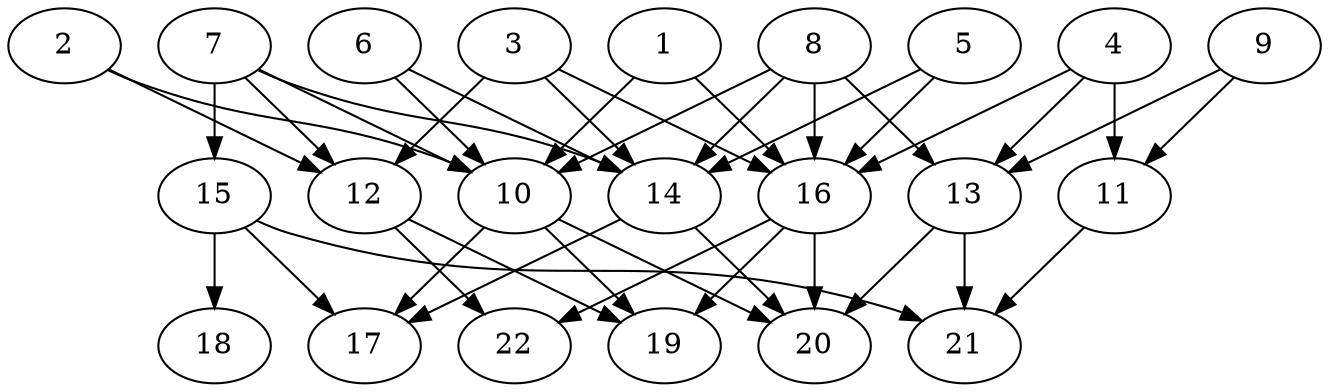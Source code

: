 // DAG (tier=2-normal, mode=data, n=22, ccr=0.447, fat=0.651, density=0.552, regular=0.460, jump=0.200, mindata=2097152, maxdata=16777216)
// DAG automatically generated by daggen at Sun Aug 24 16:33:34 2025
// /home/ermia/Project/Environments/daggen/bin/daggen --dot --ccr 0.447 --fat 0.651 --regular 0.460 --density 0.552 --jump 0.200 --mindata 2097152 --maxdata 16777216 -n 22 
digraph G {
  1 [size="1107592184469374631936", alpha="0.20", expect_size="553796092234687315968"]
  1 -> 10 [size ="856399835824128"]
  1 -> 16 [size ="856399835824128"]
  2 [size="175254980469456896000", alpha="0.03", expect_size="87627490234728448000"]
  2 -> 10 [size ="250536053964800"]
  2 -> 12 [size ="250536053964800"]
  3 [size="560337063521156071424", alpha="0.06", expect_size="280168531760578035712"]
  3 -> 12 [size ="543737834897408"]
  3 -> 14 [size ="543737834897408"]
  3 -> 16 [size ="543737834897408"]
  4 [size="18014398509481984000", alpha="0.12", expect_size="9007199254740992000"]
  4 -> 11 [size ="54975581388800"]
  4 -> 13 [size ="54975581388800"]
  4 -> 16 [size ="54975581388800"]
  5 [size="21679177137240670208", alpha="0.03", expect_size="10839588568620335104"]
  5 -> 14 [size ="62199255007232"]
  5 -> 16 [size ="62199255007232"]
  6 [size="904002025851490176", alpha="0.03", expect_size="452001012925745088"]
  6 -> 10 [size ="708623307112448"]
  6 -> 14 [size ="708623307112448"]
  7 [size="102518872852650720", alpha="0.00", expect_size="51259436426325360"]
  7 -> 10 [size ="55837930291200"]
  7 -> 12 [size ="55837930291200"]
  7 -> 14 [size ="55837930291200"]
  7 -> 15 [size ="55837930291200"]
  8 [size="2057741060663694848", alpha="0.01", expect_size="1028870530331847424"]
  8 -> 10 [size ="712328924364800"]
  8 -> 13 [size ="712328924364800"]
  8 -> 14 [size ="712328924364800"]
  8 -> 16 [size ="712328924364800"]
  9 [size="1137964132605576576", alpha="0.13", expect_size="568982066302788288"]
  9 -> 11 [size ="558149866094592"]
  9 -> 13 [size ="558149866094592"]
  10 [size="1489217572526507425792", alpha="0.01", expect_size="744608786263253712896"]
  10 -> 17 [size ="1043266883551232"]
  10 -> 19 [size ="1043266883551232"]
  10 -> 20 [size ="1043266883551232"]
  11 [size="81537966741986336", alpha="0.19", expect_size="40768983370993168"]
  11 -> 21 [size ="1905346822012928"]
  12 [size="1401655055583685902336", alpha="0.13", expect_size="700827527791842951168"]
  12 -> 19 [size ="1001960849276928"]
  12 -> 22 [size ="1001960849276928"]
  13 [size="532014375042472214528", alpha="0.18", expect_size="266007187521236107264"]
  13 -> 20 [size ="525257463037952"]
  13 -> 21 [size ="525257463037952"]
  14 [size="143185428812025024", alpha="0.05", expect_size="71592714406012512"]
  14 -> 17 [size ="189586869321728"]
  14 -> 20 [size ="189586869321728"]
  15 [size="2379716347539392512", alpha="0.06", expect_size="1189858173769696256"]
  15 -> 17 [size ="1488103499890688"]
  15 -> 18 [size ="1488103499890688"]
  15 -> 21 [size ="1488103499890688"]
  16 [size="5938894156149468", alpha="0.17", expect_size="2969447078074734"]
  16 -> 19 [size ="565564321824768"]
  16 -> 20 [size ="565564321824768"]
  16 -> 22 [size ="565564321824768"]
  17 [size="1680889292744251392", alpha="0.07", expect_size="840444646372125696"]
  18 [size="1733717974208849", alpha="0.19", expect_size="866858987104424"]
  19 [size="4884770194650366976", alpha="0.12", expect_size="2442385097325183488"]
  20 [size="20702904355940828", alpha="0.17", expect_size="10351452177970414"]
  21 [size="176215967163962464", alpha="0.10", expect_size="88107983581981232"]
  22 [size="558789020853080576", alpha="0.00", expect_size="279394510426540288"]
}